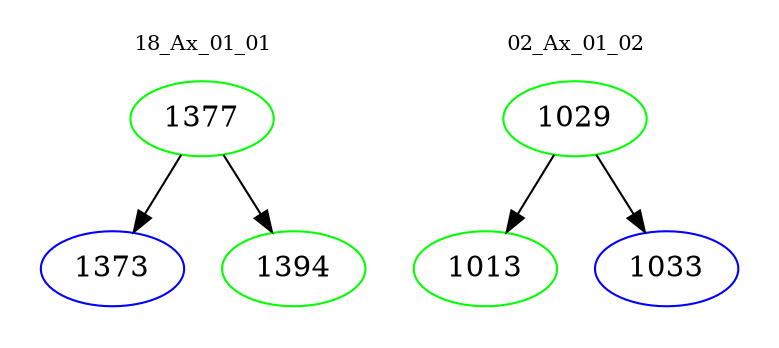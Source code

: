digraph{
subgraph cluster_0 {
color = white
label = "18_Ax_01_01";
fontsize=10;
T0_1377 [label="1377", color="green"]
T0_1377 -> T0_1373 [color="black"]
T0_1373 [label="1373", color="blue"]
T0_1377 -> T0_1394 [color="black"]
T0_1394 [label="1394", color="green"]
}
subgraph cluster_1 {
color = white
label = "02_Ax_01_02";
fontsize=10;
T1_1029 [label="1029", color="green"]
T1_1029 -> T1_1013 [color="black"]
T1_1013 [label="1013", color="green"]
T1_1029 -> T1_1033 [color="black"]
T1_1033 [label="1033", color="blue"]
}
}
